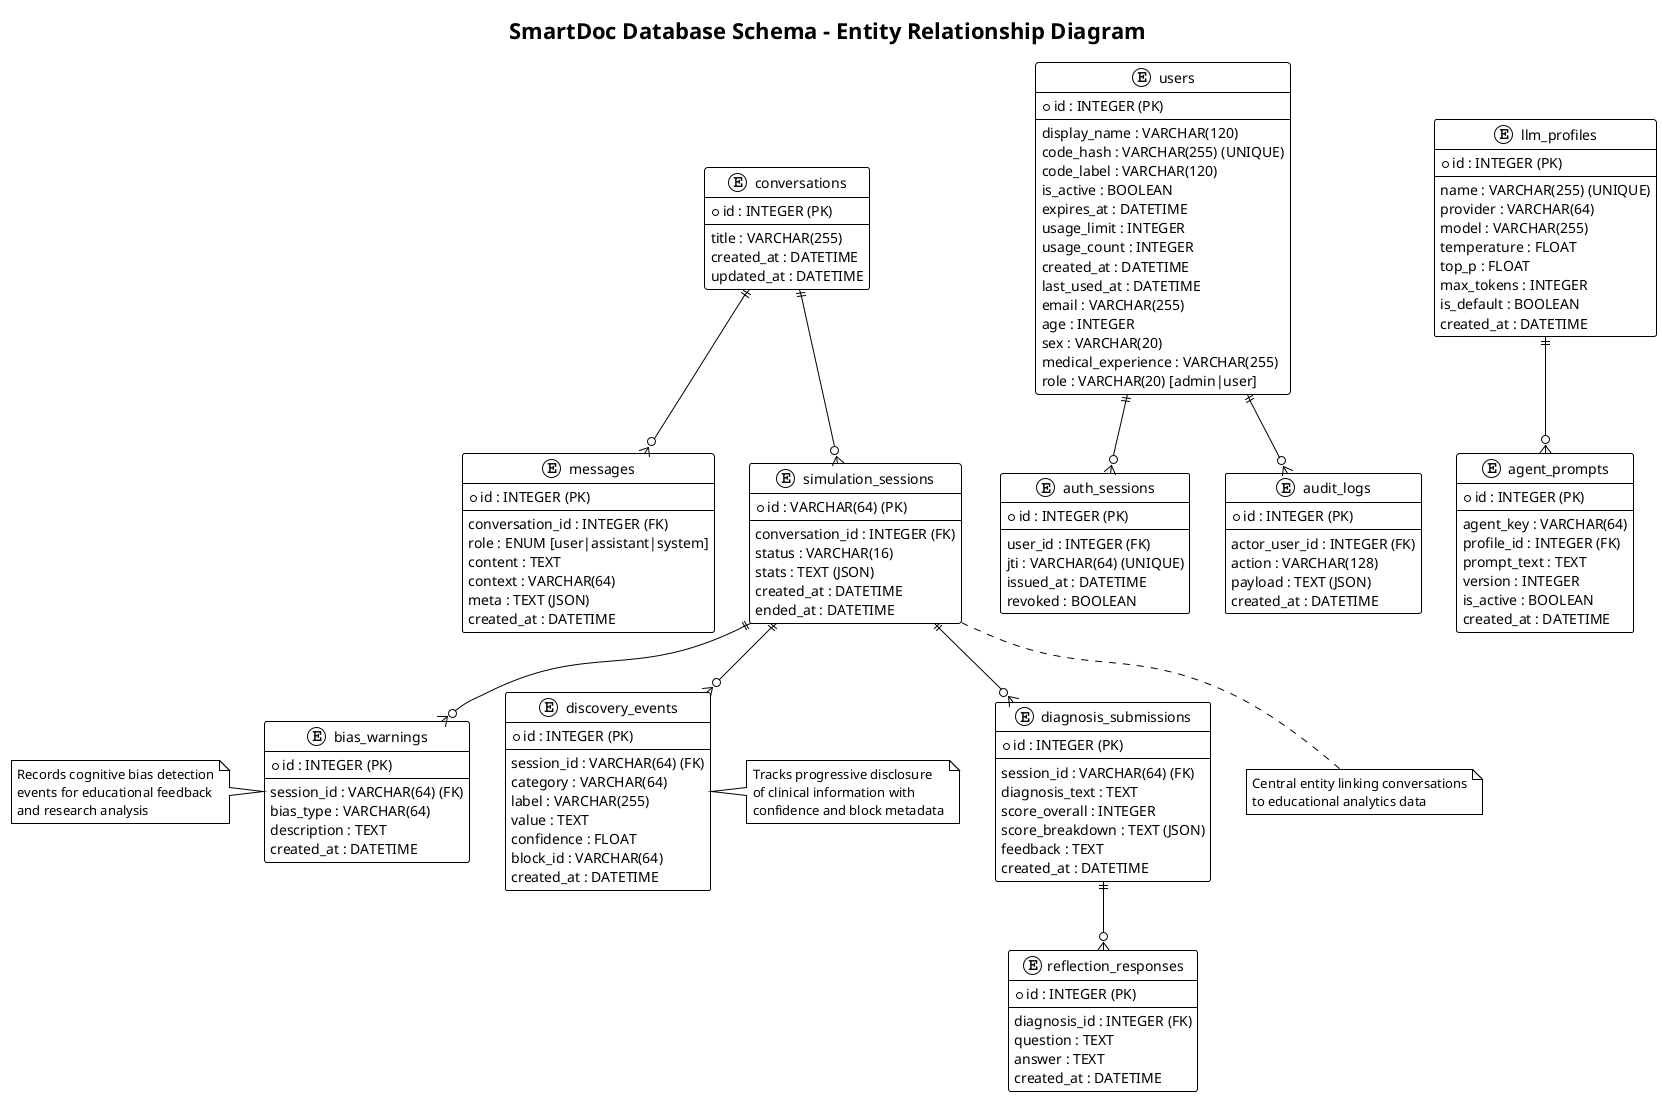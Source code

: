 @startuml SmartDoc_Database_Schema
!theme plain

title SmartDoc Database Schema - Entity Relationship Diagram

entity "users" {
  * id : INTEGER (PK)
  --
  display_name : VARCHAR(120)
  code_hash : VARCHAR(255) (UNIQUE)
  code_label : VARCHAR(120)
  is_active : BOOLEAN
  expires_at : DATETIME
  usage_limit : INTEGER
  usage_count : INTEGER
  created_at : DATETIME
  last_used_at : DATETIME
  email : VARCHAR(255)
  age : INTEGER
  sex : VARCHAR(20)
  medical_experience : VARCHAR(255)
  role : VARCHAR(20) [admin|user]
}

entity "auth_sessions" {
  * id : INTEGER (PK)
  --
  user_id : INTEGER (FK)
  jti : VARCHAR(64) (UNIQUE)
  issued_at : DATETIME
  revoked : BOOLEAN
}

entity "conversations" {
  * id : INTEGER (PK)
  --
  title : VARCHAR(255)
  created_at : DATETIME
  updated_at : DATETIME
}

entity "messages" {
  * id : INTEGER (PK)
  --
  conversation_id : INTEGER (FK)
  role : ENUM [user|assistant|system]
  content : TEXT
  context : VARCHAR(64)
  meta : TEXT (JSON)
  created_at : DATETIME
}

entity "simulation_sessions" {
  * id : VARCHAR(64) (PK)
  --
  conversation_id : INTEGER (FK)
  status : VARCHAR(16)
  stats : TEXT (JSON)
  created_at : DATETIME
  ended_at : DATETIME
}

entity "discovery_events" {
  * id : INTEGER (PK)
  --
  session_id : VARCHAR(64) (FK)
  category : VARCHAR(64)
  label : VARCHAR(255)
  value : TEXT
  confidence : FLOAT
  block_id : VARCHAR(64)
  created_at : DATETIME
}

entity "bias_warnings" {
  * id : INTEGER (PK)
  --
  session_id : VARCHAR(64) (FK)
  bias_type : VARCHAR(64)
  description : TEXT
  created_at : DATETIME
}

entity "diagnosis_submissions" {
  * id : INTEGER (PK)
  --
  session_id : VARCHAR(64) (FK)
  diagnosis_text : TEXT
  score_overall : INTEGER
  score_breakdown : TEXT (JSON)
  feedback : TEXT
  created_at : DATETIME
}

entity "reflection_responses" {
  * id : INTEGER (PK)
  --
  diagnosis_id : INTEGER (FK)
  question : TEXT
  answer : TEXT
  created_at : DATETIME
}

entity "llm_profiles" {
  * id : INTEGER (PK)
  --
  name : VARCHAR(255) (UNIQUE)
  provider : VARCHAR(64)
  model : VARCHAR(255)
  temperature : FLOAT
  top_p : FLOAT
  max_tokens : INTEGER
  is_default : BOOLEAN
  created_at : DATETIME
}

entity "agent_prompts" {
  * id : INTEGER (PK)
  --
  agent_key : VARCHAR(64)
  profile_id : INTEGER (FK)
  prompt_text : TEXT
  version : INTEGER
  is_active : BOOLEAN
  created_at : DATETIME
}

entity "audit_logs" {
  * id : INTEGER (PK)
  --
  actor_user_id : INTEGER (FK)
  action : VARCHAR(128)
  payload : TEXT (JSON)
  created_at : DATETIME
}

' Relationships
users ||--o{ auth_sessions
users ||--o{ audit_logs

conversations ||--o{ messages
conversations ||--o{ simulation_sessions

simulation_sessions ||--o{ discovery_events
simulation_sessions ||--o{ bias_warnings
simulation_sessions ||--o{ diagnosis_submissions

diagnosis_submissions ||--o{ reflection_responses

llm_profiles ||--o{ agent_prompts

note bottom of simulation_sessions
  Central entity linking conversations
  to educational analytics data
end note

note right of discovery_events
  Tracks progressive disclosure
  of clinical information with
  confidence and block metadata
end note

note left of bias_warnings
  Records cognitive bias detection
  events for educational feedback
  and research analysis
end note

@enduml

